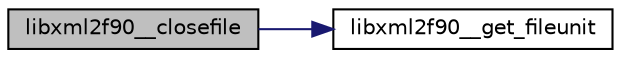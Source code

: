 digraph "libxml2f90__closefile"
{
 // LATEX_PDF_SIZE
  edge [fontname="Helvetica",fontsize="10",labelfontname="Helvetica",labelfontsize="10"];
  node [fontname="Helvetica",fontsize="10",shape=record];
  rankdir="LR";
  Node1 [label="libxml2f90__closefile",height=0.2,width=0.4,color="black", fillcolor="grey75", style="filled", fontcolor="black",tooltip=" "];
  Node1 -> Node2 [color="midnightblue",fontsize="10",style="solid",fontname="Helvetica"];
  Node2 [label="libxml2f90__get_fileunit",height=0.2,width=0.4,color="black", fillcolor="white", style="filled",URL="$libxml2f90_8f90__pp_8f90.html#a43747477c64dd030f8e9dd0cc3ee36ad",tooltip=" "];
}
